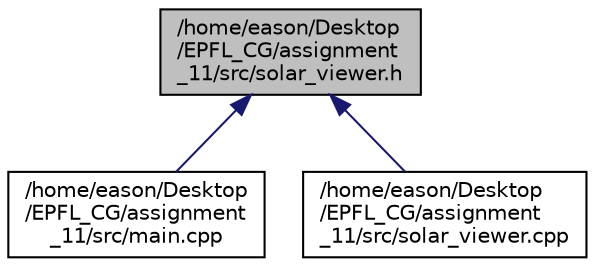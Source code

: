 digraph "/home/eason/Desktop/EPFL_CG/assignment_11/src/solar_viewer.h"
{
  edge [fontname="Helvetica",fontsize="10",labelfontname="Helvetica",labelfontsize="10"];
  node [fontname="Helvetica",fontsize="10",shape=record];
  Node1 [label="/home/eason/Desktop\l/EPFL_CG/assignment\l_11/src/solar_viewer.h",height=0.2,width=0.4,color="black", fillcolor="grey75", style="filled", fontcolor="black"];
  Node1 -> Node2 [dir="back",color="midnightblue",fontsize="10",style="solid"];
  Node2 [label="/home/eason/Desktop\l/EPFL_CG/assignment\l_11/src/main.cpp",height=0.2,width=0.4,color="black", fillcolor="white", style="filled",URL="$main_8cpp.html"];
  Node1 -> Node3 [dir="back",color="midnightblue",fontsize="10",style="solid"];
  Node3 [label="/home/eason/Desktop\l/EPFL_CG/assignment\l_11/src/solar_viewer.cpp",height=0.2,width=0.4,color="black", fillcolor="white", style="filled",URL="$solar__viewer_8cpp.html"];
}
